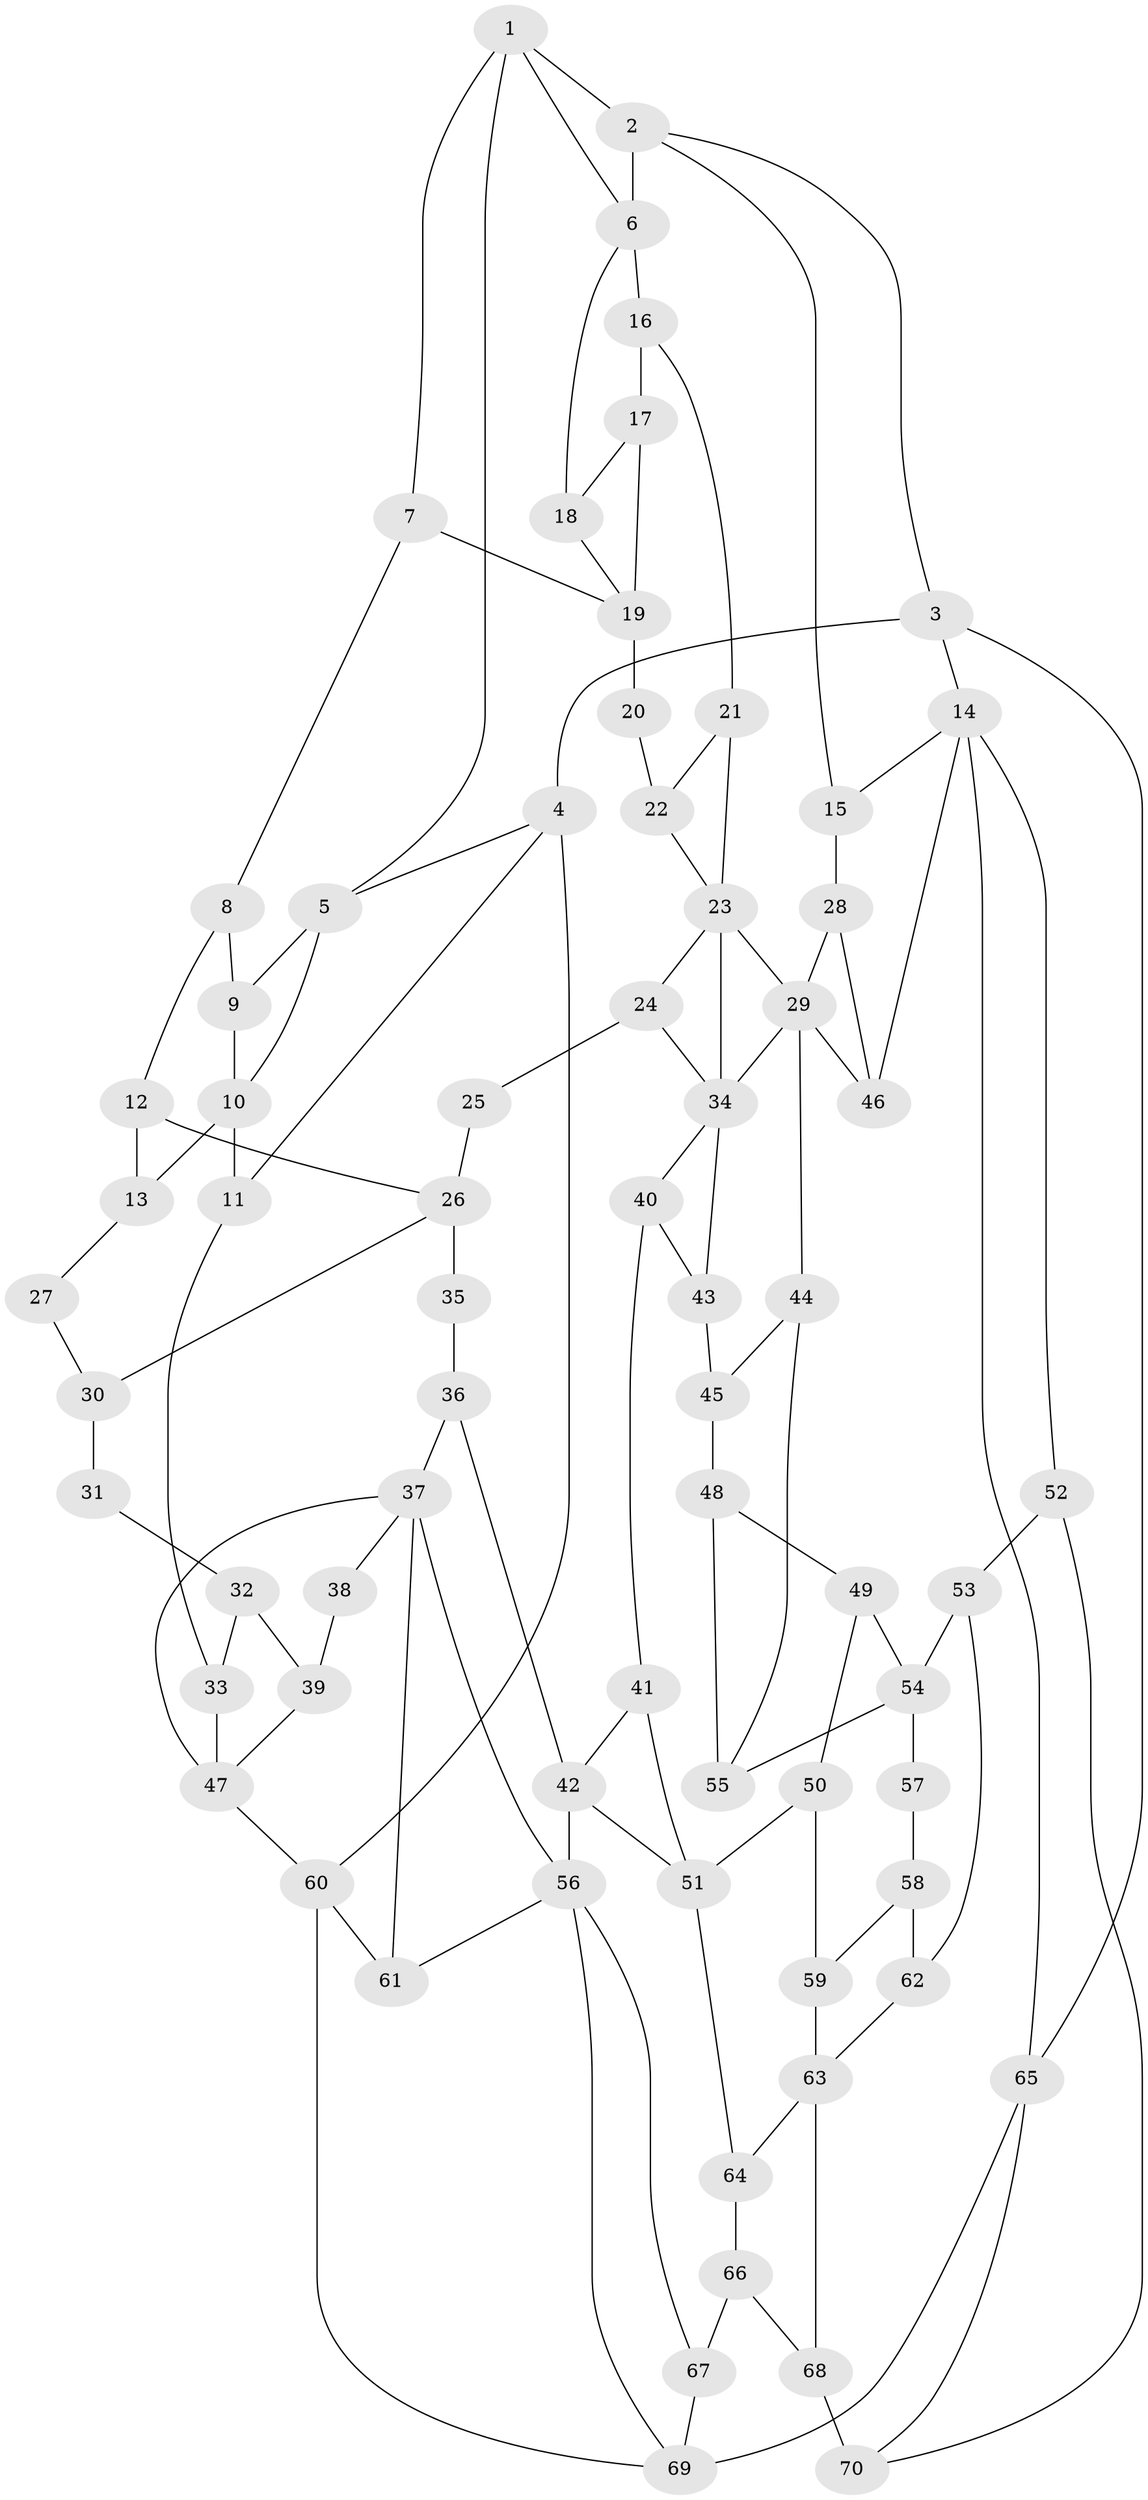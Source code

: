 // original degree distribution, {3: 0.02158273381294964, 5: 0.6258992805755396, 4: 0.17985611510791366, 6: 0.17266187050359713}
// Generated by graph-tools (version 1.1) at 2025/38/03/09/25 02:38:28]
// undirected, 70 vertices, 116 edges
graph export_dot {
graph [start="1"]
  node [color=gray90,style=filled];
  1;
  2;
  3;
  4;
  5;
  6;
  7;
  8;
  9;
  10;
  11;
  12;
  13;
  14;
  15;
  16;
  17;
  18;
  19;
  20;
  21;
  22;
  23;
  24;
  25;
  26;
  27;
  28;
  29;
  30;
  31;
  32;
  33;
  34;
  35;
  36;
  37;
  38;
  39;
  40;
  41;
  42;
  43;
  44;
  45;
  46;
  47;
  48;
  49;
  50;
  51;
  52;
  53;
  54;
  55;
  56;
  57;
  58;
  59;
  60;
  61;
  62;
  63;
  64;
  65;
  66;
  67;
  68;
  69;
  70;
  1 -- 2 [weight=1.0];
  1 -- 5 [weight=1.0];
  1 -- 6 [weight=1.0];
  1 -- 7 [weight=1.0];
  2 -- 3 [weight=1.0];
  2 -- 6 [weight=2.0];
  2 -- 15 [weight=1.0];
  3 -- 4 [weight=1.0];
  3 -- 14 [weight=1.0];
  3 -- 65 [weight=1.0];
  4 -- 5 [weight=1.0];
  4 -- 11 [weight=1.0];
  4 -- 60 [weight=1.0];
  5 -- 9 [weight=1.0];
  5 -- 10 [weight=1.0];
  6 -- 16 [weight=1.0];
  6 -- 18 [weight=1.0];
  7 -- 8 [weight=1.0];
  7 -- 19 [weight=1.0];
  8 -- 9 [weight=1.0];
  8 -- 12 [weight=1.0];
  9 -- 10 [weight=1.0];
  10 -- 11 [weight=2.0];
  10 -- 13 [weight=2.0];
  11 -- 33 [weight=2.0];
  12 -- 13 [weight=1.0];
  12 -- 26 [weight=1.0];
  13 -- 27 [weight=2.0];
  14 -- 15 [weight=1.0];
  14 -- 46 [weight=1.0];
  14 -- 52 [weight=2.0];
  14 -- 65 [weight=1.0];
  15 -- 28 [weight=1.0];
  16 -- 17 [weight=1.0];
  16 -- 21 [weight=1.0];
  17 -- 18 [weight=1.0];
  17 -- 19 [weight=2.0];
  18 -- 19 [weight=1.0];
  19 -- 20 [weight=2.0];
  20 -- 22 [weight=1.0];
  21 -- 22 [weight=1.0];
  21 -- 23 [weight=1.0];
  22 -- 23 [weight=1.0];
  23 -- 24 [weight=1.0];
  23 -- 29 [weight=1.0];
  23 -- 34 [weight=2.0];
  24 -- 25 [weight=1.0];
  24 -- 34 [weight=1.0];
  25 -- 26 [weight=2.0];
  26 -- 30 [weight=1.0];
  26 -- 35 [weight=2.0];
  27 -- 30 [weight=1.0];
  28 -- 29 [weight=1.0];
  28 -- 46 [weight=1.0];
  29 -- 34 [weight=1.0];
  29 -- 44 [weight=1.0];
  29 -- 46 [weight=1.0];
  30 -- 31 [weight=1.0];
  31 -- 32 [weight=2.0];
  32 -- 33 [weight=2.0];
  32 -- 39 [weight=2.0];
  33 -- 47 [weight=2.0];
  34 -- 40 [weight=1.0];
  34 -- 43 [weight=1.0];
  35 -- 36 [weight=1.0];
  36 -- 37 [weight=1.0];
  36 -- 42 [weight=1.0];
  37 -- 38 [weight=1.0];
  37 -- 47 [weight=1.0];
  37 -- 56 [weight=1.0];
  37 -- 61 [weight=1.0];
  38 -- 39 [weight=2.0];
  39 -- 47 [weight=1.0];
  40 -- 41 [weight=1.0];
  40 -- 43 [weight=1.0];
  41 -- 42 [weight=1.0];
  41 -- 51 [weight=1.0];
  42 -- 51 [weight=1.0];
  42 -- 56 [weight=2.0];
  43 -- 45 [weight=1.0];
  44 -- 45 [weight=1.0];
  44 -- 55 [weight=1.0];
  45 -- 48 [weight=1.0];
  47 -- 60 [weight=1.0];
  48 -- 49 [weight=1.0];
  48 -- 55 [weight=1.0];
  49 -- 50 [weight=1.0];
  49 -- 54 [weight=1.0];
  50 -- 51 [weight=1.0];
  50 -- 59 [weight=1.0];
  51 -- 64 [weight=1.0];
  52 -- 53 [weight=2.0];
  52 -- 70 [weight=1.0];
  53 -- 54 [weight=2.0];
  53 -- 62 [weight=1.0];
  54 -- 55 [weight=1.0];
  54 -- 57 [weight=2.0];
  56 -- 61 [weight=1.0];
  56 -- 67 [weight=1.0];
  56 -- 69 [weight=1.0];
  57 -- 58 [weight=1.0];
  58 -- 59 [weight=1.0];
  58 -- 62 [weight=1.0];
  59 -- 63 [weight=1.0];
  60 -- 61 [weight=1.0];
  60 -- 69 [weight=1.0];
  62 -- 63 [weight=1.0];
  63 -- 64 [weight=1.0];
  63 -- 68 [weight=2.0];
  64 -- 66 [weight=1.0];
  65 -- 69 [weight=1.0];
  65 -- 70 [weight=1.0];
  66 -- 67 [weight=2.0];
  66 -- 68 [weight=2.0];
  67 -- 69 [weight=1.0];
  68 -- 70 [weight=2.0];
}
